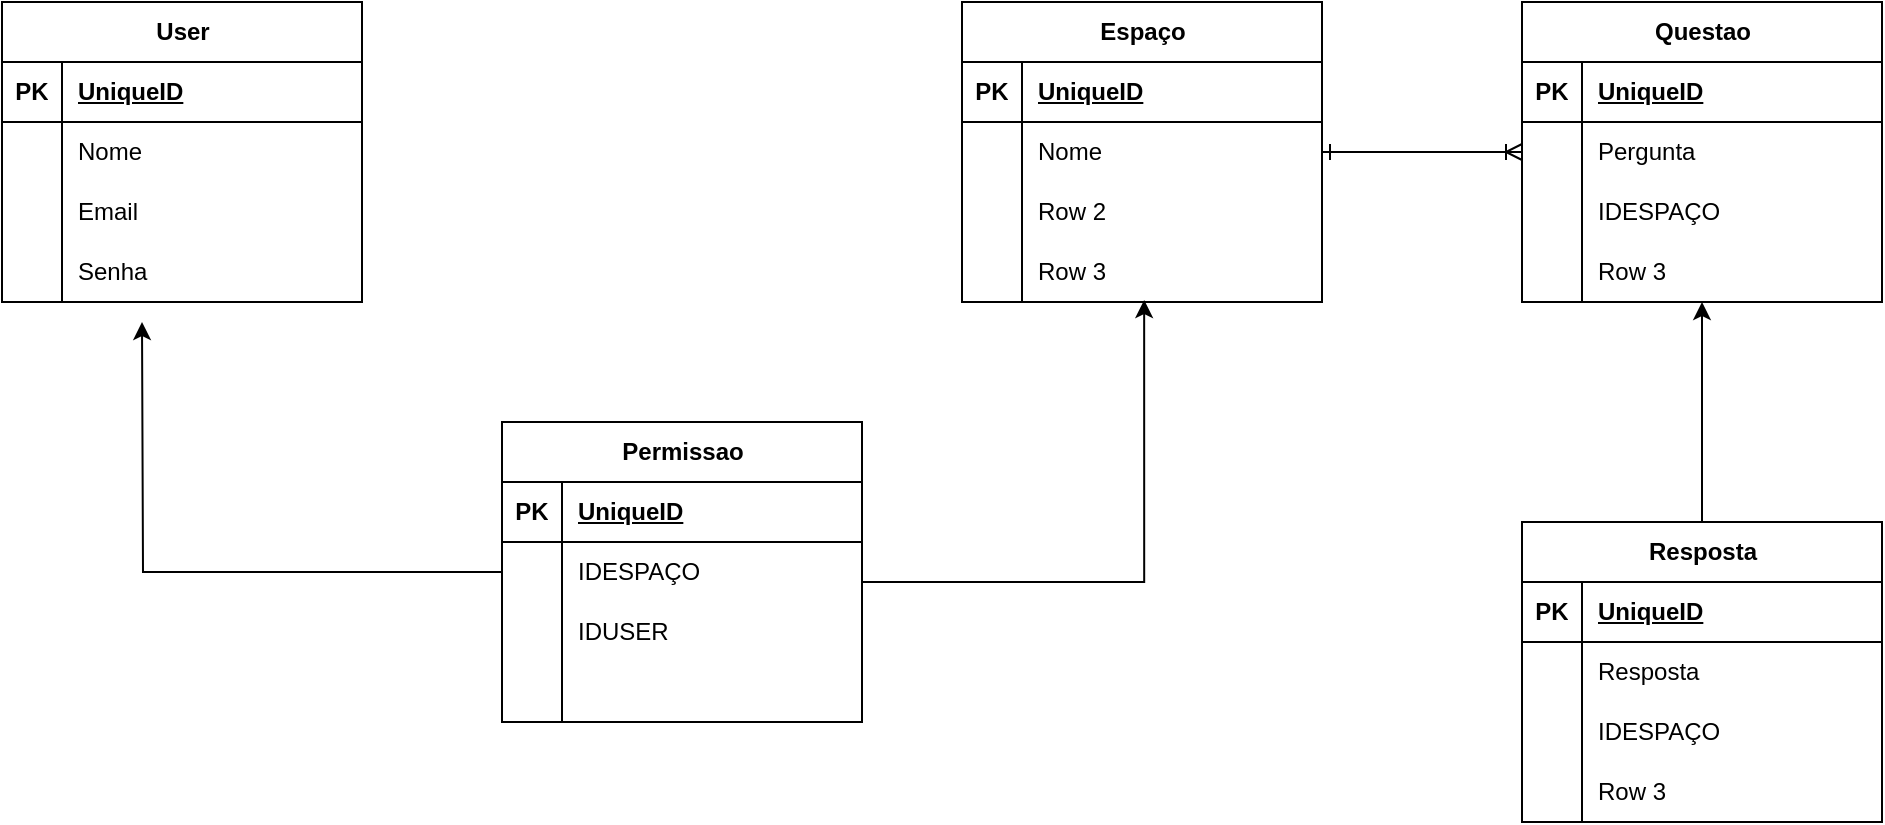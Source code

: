 <mxfile version="24.8.4">
  <diagram name="Página-1" id="F8Gm2SnuHUtPz-eDG_rG">
    <mxGraphModel grid="1" page="1" gridSize="10" guides="1" tooltips="1" connect="1" arrows="1" fold="1" pageScale="1" pageWidth="827" pageHeight="1169" math="0" shadow="0">
      <root>
        <mxCell id="0" />
        <mxCell id="1" parent="0" />
        <mxCell id="8pcDDvJsTUJePnFaZBGZ-1" value="User" style="shape=table;startSize=30;container=1;collapsible=1;childLayout=tableLayout;fixedRows=1;rowLines=0;fontStyle=1;align=center;resizeLast=1;html=1;" vertex="1" parent="1">
          <mxGeometry x="-140" y="100" width="180" height="150" as="geometry" />
        </mxCell>
        <mxCell id="8pcDDvJsTUJePnFaZBGZ-2" value="" style="shape=tableRow;horizontal=0;startSize=0;swimlaneHead=0;swimlaneBody=0;fillColor=none;collapsible=0;dropTarget=0;points=[[0,0.5],[1,0.5]];portConstraint=eastwest;top=0;left=0;right=0;bottom=1;" vertex="1" parent="8pcDDvJsTUJePnFaZBGZ-1">
          <mxGeometry y="30" width="180" height="30" as="geometry" />
        </mxCell>
        <mxCell id="8pcDDvJsTUJePnFaZBGZ-3" value="PK" style="shape=partialRectangle;connectable=0;fillColor=none;top=0;left=0;bottom=0;right=0;fontStyle=1;overflow=hidden;whiteSpace=wrap;html=1;" vertex="1" parent="8pcDDvJsTUJePnFaZBGZ-2">
          <mxGeometry width="30" height="30" as="geometry">
            <mxRectangle width="30" height="30" as="alternateBounds" />
          </mxGeometry>
        </mxCell>
        <mxCell id="8pcDDvJsTUJePnFaZBGZ-4" value="UniqueID" style="shape=partialRectangle;connectable=0;fillColor=none;top=0;left=0;bottom=0;right=0;align=left;spacingLeft=6;fontStyle=5;overflow=hidden;whiteSpace=wrap;html=1;" vertex="1" parent="8pcDDvJsTUJePnFaZBGZ-2">
          <mxGeometry x="30" width="150" height="30" as="geometry">
            <mxRectangle width="150" height="30" as="alternateBounds" />
          </mxGeometry>
        </mxCell>
        <mxCell id="8pcDDvJsTUJePnFaZBGZ-5" value="" style="shape=tableRow;horizontal=0;startSize=0;swimlaneHead=0;swimlaneBody=0;fillColor=none;collapsible=0;dropTarget=0;points=[[0,0.5],[1,0.5]];portConstraint=eastwest;top=0;left=0;right=0;bottom=0;" vertex="1" parent="8pcDDvJsTUJePnFaZBGZ-1">
          <mxGeometry y="60" width="180" height="30" as="geometry" />
        </mxCell>
        <mxCell id="8pcDDvJsTUJePnFaZBGZ-6" value="" style="shape=partialRectangle;connectable=0;fillColor=none;top=0;left=0;bottom=0;right=0;editable=1;overflow=hidden;whiteSpace=wrap;html=1;" vertex="1" parent="8pcDDvJsTUJePnFaZBGZ-5">
          <mxGeometry width="30" height="30" as="geometry">
            <mxRectangle width="30" height="30" as="alternateBounds" />
          </mxGeometry>
        </mxCell>
        <mxCell id="8pcDDvJsTUJePnFaZBGZ-7" value="Nome" style="shape=partialRectangle;connectable=0;fillColor=none;top=0;left=0;bottom=0;right=0;align=left;spacingLeft=6;overflow=hidden;whiteSpace=wrap;html=1;" vertex="1" parent="8pcDDvJsTUJePnFaZBGZ-5">
          <mxGeometry x="30" width="150" height="30" as="geometry">
            <mxRectangle width="150" height="30" as="alternateBounds" />
          </mxGeometry>
        </mxCell>
        <mxCell id="8pcDDvJsTUJePnFaZBGZ-8" value="" style="shape=tableRow;horizontal=0;startSize=0;swimlaneHead=0;swimlaneBody=0;fillColor=none;collapsible=0;dropTarget=0;points=[[0,0.5],[1,0.5]];portConstraint=eastwest;top=0;left=0;right=0;bottom=0;" vertex="1" parent="8pcDDvJsTUJePnFaZBGZ-1">
          <mxGeometry y="90" width="180" height="30" as="geometry" />
        </mxCell>
        <mxCell id="8pcDDvJsTUJePnFaZBGZ-9" value="" style="shape=partialRectangle;connectable=0;fillColor=none;top=0;left=0;bottom=0;right=0;editable=1;overflow=hidden;whiteSpace=wrap;html=1;" vertex="1" parent="8pcDDvJsTUJePnFaZBGZ-8">
          <mxGeometry width="30" height="30" as="geometry">
            <mxRectangle width="30" height="30" as="alternateBounds" />
          </mxGeometry>
        </mxCell>
        <mxCell id="8pcDDvJsTUJePnFaZBGZ-10" value="Email" style="shape=partialRectangle;connectable=0;fillColor=none;top=0;left=0;bottom=0;right=0;align=left;spacingLeft=6;overflow=hidden;whiteSpace=wrap;html=1;" vertex="1" parent="8pcDDvJsTUJePnFaZBGZ-8">
          <mxGeometry x="30" width="150" height="30" as="geometry">
            <mxRectangle width="150" height="30" as="alternateBounds" />
          </mxGeometry>
        </mxCell>
        <mxCell id="8pcDDvJsTUJePnFaZBGZ-11" value="" style="shape=tableRow;horizontal=0;startSize=0;swimlaneHead=0;swimlaneBody=0;fillColor=none;collapsible=0;dropTarget=0;points=[[0,0.5],[1,0.5]];portConstraint=eastwest;top=0;left=0;right=0;bottom=0;" vertex="1" parent="8pcDDvJsTUJePnFaZBGZ-1">
          <mxGeometry y="120" width="180" height="30" as="geometry" />
        </mxCell>
        <mxCell id="8pcDDvJsTUJePnFaZBGZ-12" value="" style="shape=partialRectangle;connectable=0;fillColor=none;top=0;left=0;bottom=0;right=0;editable=1;overflow=hidden;whiteSpace=wrap;html=1;" vertex="1" parent="8pcDDvJsTUJePnFaZBGZ-11">
          <mxGeometry width="30" height="30" as="geometry">
            <mxRectangle width="30" height="30" as="alternateBounds" />
          </mxGeometry>
        </mxCell>
        <mxCell id="8pcDDvJsTUJePnFaZBGZ-13" value="Senha" style="shape=partialRectangle;connectable=0;fillColor=none;top=0;left=0;bottom=0;right=0;align=left;spacingLeft=6;overflow=hidden;whiteSpace=wrap;html=1;" vertex="1" parent="8pcDDvJsTUJePnFaZBGZ-11">
          <mxGeometry x="30" width="150" height="30" as="geometry">
            <mxRectangle width="150" height="30" as="alternateBounds" />
          </mxGeometry>
        </mxCell>
        <mxCell id="8pcDDvJsTUJePnFaZBGZ-14" value="Espaço" style="shape=table;startSize=30;container=1;collapsible=1;childLayout=tableLayout;fixedRows=1;rowLines=0;fontStyle=1;align=center;resizeLast=1;html=1;" vertex="1" parent="1">
          <mxGeometry x="340" y="100" width="180" height="150" as="geometry" />
        </mxCell>
        <mxCell id="8pcDDvJsTUJePnFaZBGZ-15" value="" style="shape=tableRow;horizontal=0;startSize=0;swimlaneHead=0;swimlaneBody=0;fillColor=none;collapsible=0;dropTarget=0;points=[[0,0.5],[1,0.5]];portConstraint=eastwest;top=0;left=0;right=0;bottom=1;" vertex="1" parent="8pcDDvJsTUJePnFaZBGZ-14">
          <mxGeometry y="30" width="180" height="30" as="geometry" />
        </mxCell>
        <mxCell id="8pcDDvJsTUJePnFaZBGZ-16" value="PK" style="shape=partialRectangle;connectable=0;fillColor=none;top=0;left=0;bottom=0;right=0;fontStyle=1;overflow=hidden;whiteSpace=wrap;html=1;" vertex="1" parent="8pcDDvJsTUJePnFaZBGZ-15">
          <mxGeometry width="30" height="30" as="geometry">
            <mxRectangle width="30" height="30" as="alternateBounds" />
          </mxGeometry>
        </mxCell>
        <mxCell id="8pcDDvJsTUJePnFaZBGZ-17" value="UniqueID" style="shape=partialRectangle;connectable=0;fillColor=none;top=0;left=0;bottom=0;right=0;align=left;spacingLeft=6;fontStyle=5;overflow=hidden;whiteSpace=wrap;html=1;" vertex="1" parent="8pcDDvJsTUJePnFaZBGZ-15">
          <mxGeometry x="30" width="150" height="30" as="geometry">
            <mxRectangle width="150" height="30" as="alternateBounds" />
          </mxGeometry>
        </mxCell>
        <mxCell id="8pcDDvJsTUJePnFaZBGZ-18" value="" style="shape=tableRow;horizontal=0;startSize=0;swimlaneHead=0;swimlaneBody=0;fillColor=none;collapsible=0;dropTarget=0;points=[[0,0.5],[1,0.5]];portConstraint=eastwest;top=0;left=0;right=0;bottom=0;" vertex="1" parent="8pcDDvJsTUJePnFaZBGZ-14">
          <mxGeometry y="60" width="180" height="30" as="geometry" />
        </mxCell>
        <mxCell id="8pcDDvJsTUJePnFaZBGZ-19" value="" style="shape=partialRectangle;connectable=0;fillColor=none;top=0;left=0;bottom=0;right=0;editable=1;overflow=hidden;whiteSpace=wrap;html=1;" vertex="1" parent="8pcDDvJsTUJePnFaZBGZ-18">
          <mxGeometry width="30" height="30" as="geometry">
            <mxRectangle width="30" height="30" as="alternateBounds" />
          </mxGeometry>
        </mxCell>
        <mxCell id="8pcDDvJsTUJePnFaZBGZ-20" value="Nome" style="shape=partialRectangle;connectable=0;fillColor=none;top=0;left=0;bottom=0;right=0;align=left;spacingLeft=6;overflow=hidden;whiteSpace=wrap;html=1;" vertex="1" parent="8pcDDvJsTUJePnFaZBGZ-18">
          <mxGeometry x="30" width="150" height="30" as="geometry">
            <mxRectangle width="150" height="30" as="alternateBounds" />
          </mxGeometry>
        </mxCell>
        <mxCell id="8pcDDvJsTUJePnFaZBGZ-21" value="" style="shape=tableRow;horizontal=0;startSize=0;swimlaneHead=0;swimlaneBody=0;fillColor=none;collapsible=0;dropTarget=0;points=[[0,0.5],[1,0.5]];portConstraint=eastwest;top=0;left=0;right=0;bottom=0;" vertex="1" parent="8pcDDvJsTUJePnFaZBGZ-14">
          <mxGeometry y="90" width="180" height="30" as="geometry" />
        </mxCell>
        <mxCell id="8pcDDvJsTUJePnFaZBGZ-22" value="" style="shape=partialRectangle;connectable=0;fillColor=none;top=0;left=0;bottom=0;right=0;editable=1;overflow=hidden;whiteSpace=wrap;html=1;" vertex="1" parent="8pcDDvJsTUJePnFaZBGZ-21">
          <mxGeometry width="30" height="30" as="geometry">
            <mxRectangle width="30" height="30" as="alternateBounds" />
          </mxGeometry>
        </mxCell>
        <mxCell id="8pcDDvJsTUJePnFaZBGZ-23" value="Row 2" style="shape=partialRectangle;connectable=0;fillColor=none;top=0;left=0;bottom=0;right=0;align=left;spacingLeft=6;overflow=hidden;whiteSpace=wrap;html=1;" vertex="1" parent="8pcDDvJsTUJePnFaZBGZ-21">
          <mxGeometry x="30" width="150" height="30" as="geometry">
            <mxRectangle width="150" height="30" as="alternateBounds" />
          </mxGeometry>
        </mxCell>
        <mxCell id="8pcDDvJsTUJePnFaZBGZ-24" value="" style="shape=tableRow;horizontal=0;startSize=0;swimlaneHead=0;swimlaneBody=0;fillColor=none;collapsible=0;dropTarget=0;points=[[0,0.5],[1,0.5]];portConstraint=eastwest;top=0;left=0;right=0;bottom=0;" vertex="1" parent="8pcDDvJsTUJePnFaZBGZ-14">
          <mxGeometry y="120" width="180" height="30" as="geometry" />
        </mxCell>
        <mxCell id="8pcDDvJsTUJePnFaZBGZ-25" value="" style="shape=partialRectangle;connectable=0;fillColor=none;top=0;left=0;bottom=0;right=0;editable=1;overflow=hidden;whiteSpace=wrap;html=1;" vertex="1" parent="8pcDDvJsTUJePnFaZBGZ-24">
          <mxGeometry width="30" height="30" as="geometry">
            <mxRectangle width="30" height="30" as="alternateBounds" />
          </mxGeometry>
        </mxCell>
        <mxCell id="8pcDDvJsTUJePnFaZBGZ-26" value="Row 3" style="shape=partialRectangle;connectable=0;fillColor=none;top=0;left=0;bottom=0;right=0;align=left;spacingLeft=6;overflow=hidden;whiteSpace=wrap;html=1;" vertex="1" parent="8pcDDvJsTUJePnFaZBGZ-24">
          <mxGeometry x="30" width="150" height="30" as="geometry">
            <mxRectangle width="150" height="30" as="alternateBounds" />
          </mxGeometry>
        </mxCell>
        <mxCell id="8pcDDvJsTUJePnFaZBGZ-27" value="Questao" style="shape=table;startSize=30;container=1;collapsible=1;childLayout=tableLayout;fixedRows=1;rowLines=0;fontStyle=1;align=center;resizeLast=1;html=1;" vertex="1" parent="1">
          <mxGeometry x="620" y="100" width="180" height="150" as="geometry" />
        </mxCell>
        <mxCell id="8pcDDvJsTUJePnFaZBGZ-28" value="" style="shape=tableRow;horizontal=0;startSize=0;swimlaneHead=0;swimlaneBody=0;fillColor=none;collapsible=0;dropTarget=0;points=[[0,0.5],[1,0.5]];portConstraint=eastwest;top=0;left=0;right=0;bottom=1;" vertex="1" parent="8pcDDvJsTUJePnFaZBGZ-27">
          <mxGeometry y="30" width="180" height="30" as="geometry" />
        </mxCell>
        <mxCell id="8pcDDvJsTUJePnFaZBGZ-29" value="PK" style="shape=partialRectangle;connectable=0;fillColor=none;top=0;left=0;bottom=0;right=0;fontStyle=1;overflow=hidden;whiteSpace=wrap;html=1;" vertex="1" parent="8pcDDvJsTUJePnFaZBGZ-28">
          <mxGeometry width="30" height="30" as="geometry">
            <mxRectangle width="30" height="30" as="alternateBounds" />
          </mxGeometry>
        </mxCell>
        <mxCell id="8pcDDvJsTUJePnFaZBGZ-30" value="UniqueID" style="shape=partialRectangle;connectable=0;fillColor=none;top=0;left=0;bottom=0;right=0;align=left;spacingLeft=6;fontStyle=5;overflow=hidden;whiteSpace=wrap;html=1;" vertex="1" parent="8pcDDvJsTUJePnFaZBGZ-28">
          <mxGeometry x="30" width="150" height="30" as="geometry">
            <mxRectangle width="150" height="30" as="alternateBounds" />
          </mxGeometry>
        </mxCell>
        <mxCell id="8pcDDvJsTUJePnFaZBGZ-31" value="" style="shape=tableRow;horizontal=0;startSize=0;swimlaneHead=0;swimlaneBody=0;fillColor=none;collapsible=0;dropTarget=0;points=[[0,0.5],[1,0.5]];portConstraint=eastwest;top=0;left=0;right=0;bottom=0;" vertex="1" parent="8pcDDvJsTUJePnFaZBGZ-27">
          <mxGeometry y="60" width="180" height="30" as="geometry" />
        </mxCell>
        <mxCell id="8pcDDvJsTUJePnFaZBGZ-32" value="" style="shape=partialRectangle;connectable=0;fillColor=none;top=0;left=0;bottom=0;right=0;editable=1;overflow=hidden;whiteSpace=wrap;html=1;" vertex="1" parent="8pcDDvJsTUJePnFaZBGZ-31">
          <mxGeometry width="30" height="30" as="geometry">
            <mxRectangle width="30" height="30" as="alternateBounds" />
          </mxGeometry>
        </mxCell>
        <mxCell id="8pcDDvJsTUJePnFaZBGZ-33" value="Pergunta" style="shape=partialRectangle;connectable=0;fillColor=none;top=0;left=0;bottom=0;right=0;align=left;spacingLeft=6;overflow=hidden;whiteSpace=wrap;html=1;" vertex="1" parent="8pcDDvJsTUJePnFaZBGZ-31">
          <mxGeometry x="30" width="150" height="30" as="geometry">
            <mxRectangle width="150" height="30" as="alternateBounds" />
          </mxGeometry>
        </mxCell>
        <mxCell id="8pcDDvJsTUJePnFaZBGZ-34" value="" style="shape=tableRow;horizontal=0;startSize=0;swimlaneHead=0;swimlaneBody=0;fillColor=none;collapsible=0;dropTarget=0;points=[[0,0.5],[1,0.5]];portConstraint=eastwest;top=0;left=0;right=0;bottom=0;" vertex="1" parent="8pcDDvJsTUJePnFaZBGZ-27">
          <mxGeometry y="90" width="180" height="30" as="geometry" />
        </mxCell>
        <mxCell id="8pcDDvJsTUJePnFaZBGZ-35" value="" style="shape=partialRectangle;connectable=0;fillColor=none;top=0;left=0;bottom=0;right=0;editable=1;overflow=hidden;whiteSpace=wrap;html=1;" vertex="1" parent="8pcDDvJsTUJePnFaZBGZ-34">
          <mxGeometry width="30" height="30" as="geometry">
            <mxRectangle width="30" height="30" as="alternateBounds" />
          </mxGeometry>
        </mxCell>
        <mxCell id="8pcDDvJsTUJePnFaZBGZ-36" value="IDESPAÇO" style="shape=partialRectangle;connectable=0;fillColor=none;top=0;left=0;bottom=0;right=0;align=left;spacingLeft=6;overflow=hidden;whiteSpace=wrap;html=1;" vertex="1" parent="8pcDDvJsTUJePnFaZBGZ-34">
          <mxGeometry x="30" width="150" height="30" as="geometry">
            <mxRectangle width="150" height="30" as="alternateBounds" />
          </mxGeometry>
        </mxCell>
        <mxCell id="8pcDDvJsTUJePnFaZBGZ-37" value="" style="shape=tableRow;horizontal=0;startSize=0;swimlaneHead=0;swimlaneBody=0;fillColor=none;collapsible=0;dropTarget=0;points=[[0,0.5],[1,0.5]];portConstraint=eastwest;top=0;left=0;right=0;bottom=0;" vertex="1" parent="8pcDDvJsTUJePnFaZBGZ-27">
          <mxGeometry y="120" width="180" height="30" as="geometry" />
        </mxCell>
        <mxCell id="8pcDDvJsTUJePnFaZBGZ-38" value="" style="shape=partialRectangle;connectable=0;fillColor=none;top=0;left=0;bottom=0;right=0;editable=1;overflow=hidden;whiteSpace=wrap;html=1;" vertex="1" parent="8pcDDvJsTUJePnFaZBGZ-37">
          <mxGeometry width="30" height="30" as="geometry">
            <mxRectangle width="30" height="30" as="alternateBounds" />
          </mxGeometry>
        </mxCell>
        <mxCell id="8pcDDvJsTUJePnFaZBGZ-39" value="Row 3" style="shape=partialRectangle;connectable=0;fillColor=none;top=0;left=0;bottom=0;right=0;align=left;spacingLeft=6;overflow=hidden;whiteSpace=wrap;html=1;" vertex="1" parent="8pcDDvJsTUJePnFaZBGZ-37">
          <mxGeometry x="30" width="150" height="30" as="geometry">
            <mxRectangle width="150" height="30" as="alternateBounds" />
          </mxGeometry>
        </mxCell>
        <mxCell id="8pcDDvJsTUJePnFaZBGZ-40" value="Permissao" style="shape=table;startSize=30;container=1;collapsible=1;childLayout=tableLayout;fixedRows=1;rowLines=0;fontStyle=1;align=center;resizeLast=1;html=1;" vertex="1" parent="1">
          <mxGeometry x="110" y="310" width="180" height="150" as="geometry" />
        </mxCell>
        <mxCell id="8pcDDvJsTUJePnFaZBGZ-41" value="" style="shape=tableRow;horizontal=0;startSize=0;swimlaneHead=0;swimlaneBody=0;fillColor=none;collapsible=0;dropTarget=0;points=[[0,0.5],[1,0.5]];portConstraint=eastwest;top=0;left=0;right=0;bottom=1;" vertex="1" parent="8pcDDvJsTUJePnFaZBGZ-40">
          <mxGeometry y="30" width="180" height="30" as="geometry" />
        </mxCell>
        <mxCell id="8pcDDvJsTUJePnFaZBGZ-42" value="PK" style="shape=partialRectangle;connectable=0;fillColor=none;top=0;left=0;bottom=0;right=0;fontStyle=1;overflow=hidden;whiteSpace=wrap;html=1;" vertex="1" parent="8pcDDvJsTUJePnFaZBGZ-41">
          <mxGeometry width="30" height="30" as="geometry">
            <mxRectangle width="30" height="30" as="alternateBounds" />
          </mxGeometry>
        </mxCell>
        <mxCell id="8pcDDvJsTUJePnFaZBGZ-43" value="UniqueID" style="shape=partialRectangle;connectable=0;fillColor=none;top=0;left=0;bottom=0;right=0;align=left;spacingLeft=6;fontStyle=5;overflow=hidden;whiteSpace=wrap;html=1;" vertex="1" parent="8pcDDvJsTUJePnFaZBGZ-41">
          <mxGeometry x="30" width="150" height="30" as="geometry">
            <mxRectangle width="150" height="30" as="alternateBounds" />
          </mxGeometry>
        </mxCell>
        <mxCell id="8pcDDvJsTUJePnFaZBGZ-44" value="" style="shape=tableRow;horizontal=0;startSize=0;swimlaneHead=0;swimlaneBody=0;fillColor=none;collapsible=0;dropTarget=0;points=[[0,0.5],[1,0.5]];portConstraint=eastwest;top=0;left=0;right=0;bottom=0;" vertex="1" parent="8pcDDvJsTUJePnFaZBGZ-40">
          <mxGeometry y="60" width="180" height="30" as="geometry" />
        </mxCell>
        <mxCell id="8pcDDvJsTUJePnFaZBGZ-45" value="" style="shape=partialRectangle;connectable=0;fillColor=none;top=0;left=0;bottom=0;right=0;editable=1;overflow=hidden;whiteSpace=wrap;html=1;" vertex="1" parent="8pcDDvJsTUJePnFaZBGZ-44">
          <mxGeometry width="30" height="30" as="geometry">
            <mxRectangle width="30" height="30" as="alternateBounds" />
          </mxGeometry>
        </mxCell>
        <mxCell id="8pcDDvJsTUJePnFaZBGZ-46" value="IDESPAÇO" style="shape=partialRectangle;connectable=0;fillColor=none;top=0;left=0;bottom=0;right=0;align=left;spacingLeft=6;overflow=hidden;whiteSpace=wrap;html=1;" vertex="1" parent="8pcDDvJsTUJePnFaZBGZ-44">
          <mxGeometry x="30" width="150" height="30" as="geometry">
            <mxRectangle width="150" height="30" as="alternateBounds" />
          </mxGeometry>
        </mxCell>
        <mxCell id="8pcDDvJsTUJePnFaZBGZ-47" value="" style="shape=tableRow;horizontal=0;startSize=0;swimlaneHead=0;swimlaneBody=0;fillColor=none;collapsible=0;dropTarget=0;points=[[0,0.5],[1,0.5]];portConstraint=eastwest;top=0;left=0;right=0;bottom=0;" vertex="1" parent="8pcDDvJsTUJePnFaZBGZ-40">
          <mxGeometry y="90" width="180" height="30" as="geometry" />
        </mxCell>
        <mxCell id="8pcDDvJsTUJePnFaZBGZ-48" value="" style="shape=partialRectangle;connectable=0;fillColor=none;top=0;left=0;bottom=0;right=0;editable=1;overflow=hidden;whiteSpace=wrap;html=1;" vertex="1" parent="8pcDDvJsTUJePnFaZBGZ-47">
          <mxGeometry width="30" height="30" as="geometry">
            <mxRectangle width="30" height="30" as="alternateBounds" />
          </mxGeometry>
        </mxCell>
        <mxCell id="8pcDDvJsTUJePnFaZBGZ-49" value="IDUSER" style="shape=partialRectangle;connectable=0;fillColor=none;top=0;left=0;bottom=0;right=0;align=left;spacingLeft=6;overflow=hidden;whiteSpace=wrap;html=1;" vertex="1" parent="8pcDDvJsTUJePnFaZBGZ-47">
          <mxGeometry x="30" width="150" height="30" as="geometry">
            <mxRectangle width="150" height="30" as="alternateBounds" />
          </mxGeometry>
        </mxCell>
        <mxCell id="8pcDDvJsTUJePnFaZBGZ-50" value="" style="shape=tableRow;horizontal=0;startSize=0;swimlaneHead=0;swimlaneBody=0;fillColor=none;collapsible=0;dropTarget=0;points=[[0,0.5],[1,0.5]];portConstraint=eastwest;top=0;left=0;right=0;bottom=0;" vertex="1" parent="8pcDDvJsTUJePnFaZBGZ-40">
          <mxGeometry y="120" width="180" height="30" as="geometry" />
        </mxCell>
        <mxCell id="8pcDDvJsTUJePnFaZBGZ-51" value="" style="shape=partialRectangle;connectable=0;fillColor=none;top=0;left=0;bottom=0;right=0;editable=1;overflow=hidden;whiteSpace=wrap;html=1;" vertex="1" parent="8pcDDvJsTUJePnFaZBGZ-50">
          <mxGeometry width="30" height="30" as="geometry">
            <mxRectangle width="30" height="30" as="alternateBounds" />
          </mxGeometry>
        </mxCell>
        <mxCell id="8pcDDvJsTUJePnFaZBGZ-52" value="" style="shape=partialRectangle;connectable=0;fillColor=none;top=0;left=0;bottom=0;right=0;align=left;spacingLeft=6;overflow=hidden;whiteSpace=wrap;html=1;" vertex="1" parent="8pcDDvJsTUJePnFaZBGZ-50">
          <mxGeometry x="30" width="150" height="30" as="geometry">
            <mxRectangle width="150" height="30" as="alternateBounds" />
          </mxGeometry>
        </mxCell>
        <mxCell id="8pcDDvJsTUJePnFaZBGZ-69" style="edgeStyle=orthogonalEdgeStyle;rounded=0;orthogonalLoop=1;jettySize=auto;html=1;entryX=0.5;entryY=1;entryDx=0;entryDy=0;" edge="1" parent="1" source="8pcDDvJsTUJePnFaZBGZ-53" target="8pcDDvJsTUJePnFaZBGZ-27">
          <mxGeometry relative="1" as="geometry" />
        </mxCell>
        <mxCell id="8pcDDvJsTUJePnFaZBGZ-53" value="Resposta" style="shape=table;startSize=30;container=1;collapsible=1;childLayout=tableLayout;fixedRows=1;rowLines=0;fontStyle=1;align=center;resizeLast=1;html=1;" vertex="1" parent="1">
          <mxGeometry x="620" y="360" width="180" height="150" as="geometry" />
        </mxCell>
        <mxCell id="8pcDDvJsTUJePnFaZBGZ-54" value="" style="shape=tableRow;horizontal=0;startSize=0;swimlaneHead=0;swimlaneBody=0;fillColor=none;collapsible=0;dropTarget=0;points=[[0,0.5],[1,0.5]];portConstraint=eastwest;top=0;left=0;right=0;bottom=1;" vertex="1" parent="8pcDDvJsTUJePnFaZBGZ-53">
          <mxGeometry y="30" width="180" height="30" as="geometry" />
        </mxCell>
        <mxCell id="8pcDDvJsTUJePnFaZBGZ-55" value="PK" style="shape=partialRectangle;connectable=0;fillColor=none;top=0;left=0;bottom=0;right=0;fontStyle=1;overflow=hidden;whiteSpace=wrap;html=1;" vertex="1" parent="8pcDDvJsTUJePnFaZBGZ-54">
          <mxGeometry width="30" height="30" as="geometry">
            <mxRectangle width="30" height="30" as="alternateBounds" />
          </mxGeometry>
        </mxCell>
        <mxCell id="8pcDDvJsTUJePnFaZBGZ-56" value="UniqueID" style="shape=partialRectangle;connectable=0;fillColor=none;top=0;left=0;bottom=0;right=0;align=left;spacingLeft=6;fontStyle=5;overflow=hidden;whiteSpace=wrap;html=1;" vertex="1" parent="8pcDDvJsTUJePnFaZBGZ-54">
          <mxGeometry x="30" width="150" height="30" as="geometry">
            <mxRectangle width="150" height="30" as="alternateBounds" />
          </mxGeometry>
        </mxCell>
        <mxCell id="8pcDDvJsTUJePnFaZBGZ-57" value="" style="shape=tableRow;horizontal=0;startSize=0;swimlaneHead=0;swimlaneBody=0;fillColor=none;collapsible=0;dropTarget=0;points=[[0,0.5],[1,0.5]];portConstraint=eastwest;top=0;left=0;right=0;bottom=0;" vertex="1" parent="8pcDDvJsTUJePnFaZBGZ-53">
          <mxGeometry y="60" width="180" height="30" as="geometry" />
        </mxCell>
        <mxCell id="8pcDDvJsTUJePnFaZBGZ-58" value="" style="shape=partialRectangle;connectable=0;fillColor=none;top=0;left=0;bottom=0;right=0;editable=1;overflow=hidden;whiteSpace=wrap;html=1;" vertex="1" parent="8pcDDvJsTUJePnFaZBGZ-57">
          <mxGeometry width="30" height="30" as="geometry">
            <mxRectangle width="30" height="30" as="alternateBounds" />
          </mxGeometry>
        </mxCell>
        <mxCell id="8pcDDvJsTUJePnFaZBGZ-59" value="Resposta" style="shape=partialRectangle;connectable=0;fillColor=none;top=0;left=0;bottom=0;right=0;align=left;spacingLeft=6;overflow=hidden;whiteSpace=wrap;html=1;" vertex="1" parent="8pcDDvJsTUJePnFaZBGZ-57">
          <mxGeometry x="30" width="150" height="30" as="geometry">
            <mxRectangle width="150" height="30" as="alternateBounds" />
          </mxGeometry>
        </mxCell>
        <mxCell id="8pcDDvJsTUJePnFaZBGZ-60" value="" style="shape=tableRow;horizontal=0;startSize=0;swimlaneHead=0;swimlaneBody=0;fillColor=none;collapsible=0;dropTarget=0;points=[[0,0.5],[1,0.5]];portConstraint=eastwest;top=0;left=0;right=0;bottom=0;" vertex="1" parent="8pcDDvJsTUJePnFaZBGZ-53">
          <mxGeometry y="90" width="180" height="30" as="geometry" />
        </mxCell>
        <mxCell id="8pcDDvJsTUJePnFaZBGZ-61" value="" style="shape=partialRectangle;connectable=0;fillColor=none;top=0;left=0;bottom=0;right=0;editable=1;overflow=hidden;whiteSpace=wrap;html=1;" vertex="1" parent="8pcDDvJsTUJePnFaZBGZ-60">
          <mxGeometry width="30" height="30" as="geometry">
            <mxRectangle width="30" height="30" as="alternateBounds" />
          </mxGeometry>
        </mxCell>
        <mxCell id="8pcDDvJsTUJePnFaZBGZ-62" value="IDESPAÇO" style="shape=partialRectangle;connectable=0;fillColor=none;top=0;left=0;bottom=0;right=0;align=left;spacingLeft=6;overflow=hidden;whiteSpace=wrap;html=1;" vertex="1" parent="8pcDDvJsTUJePnFaZBGZ-60">
          <mxGeometry x="30" width="150" height="30" as="geometry">
            <mxRectangle width="150" height="30" as="alternateBounds" />
          </mxGeometry>
        </mxCell>
        <mxCell id="8pcDDvJsTUJePnFaZBGZ-63" value="" style="shape=tableRow;horizontal=0;startSize=0;swimlaneHead=0;swimlaneBody=0;fillColor=none;collapsible=0;dropTarget=0;points=[[0,0.5],[1,0.5]];portConstraint=eastwest;top=0;left=0;right=0;bottom=0;" vertex="1" parent="8pcDDvJsTUJePnFaZBGZ-53">
          <mxGeometry y="120" width="180" height="30" as="geometry" />
        </mxCell>
        <mxCell id="8pcDDvJsTUJePnFaZBGZ-64" value="" style="shape=partialRectangle;connectable=0;fillColor=none;top=0;left=0;bottom=0;right=0;editable=1;overflow=hidden;whiteSpace=wrap;html=1;" vertex="1" parent="8pcDDvJsTUJePnFaZBGZ-63">
          <mxGeometry width="30" height="30" as="geometry">
            <mxRectangle width="30" height="30" as="alternateBounds" />
          </mxGeometry>
        </mxCell>
        <mxCell id="8pcDDvJsTUJePnFaZBGZ-65" value="Row 3" style="shape=partialRectangle;connectable=0;fillColor=none;top=0;left=0;bottom=0;right=0;align=left;spacingLeft=6;overflow=hidden;whiteSpace=wrap;html=1;" vertex="1" parent="8pcDDvJsTUJePnFaZBGZ-63">
          <mxGeometry x="30" width="150" height="30" as="geometry">
            <mxRectangle width="150" height="30" as="alternateBounds" />
          </mxGeometry>
        </mxCell>
        <mxCell id="8pcDDvJsTUJePnFaZBGZ-67" style="edgeStyle=orthogonalEdgeStyle;rounded=0;orthogonalLoop=1;jettySize=auto;html=1;entryX=0;entryY=0.5;entryDx=0;entryDy=0;endArrow=ERoneToMany;endFill=0;startArrow=ERone;startFill=0;" edge="1" parent="1" source="8pcDDvJsTUJePnFaZBGZ-18" target="8pcDDvJsTUJePnFaZBGZ-31">
          <mxGeometry relative="1" as="geometry" />
        </mxCell>
        <mxCell id="8pcDDvJsTUJePnFaZBGZ-86" style="edgeStyle=orthogonalEdgeStyle;rounded=0;orthogonalLoop=1;jettySize=auto;html=1;entryX=0.506;entryY=0.967;entryDx=0;entryDy=0;entryPerimeter=0;" edge="1" parent="1" source="8pcDDvJsTUJePnFaZBGZ-40" target="8pcDDvJsTUJePnFaZBGZ-24">
          <mxGeometry relative="1" as="geometry">
            <Array as="points">
              <mxPoint x="431" y="390" />
            </Array>
          </mxGeometry>
        </mxCell>
        <mxCell id="8pcDDvJsTUJePnFaZBGZ-87" style="edgeStyle=orthogonalEdgeStyle;rounded=0;orthogonalLoop=1;jettySize=auto;html=1;" edge="1" parent="1" source="8pcDDvJsTUJePnFaZBGZ-44">
          <mxGeometry relative="1" as="geometry">
            <mxPoint x="-70" y="260" as="targetPoint" />
          </mxGeometry>
        </mxCell>
      </root>
    </mxGraphModel>
  </diagram>
</mxfile>
